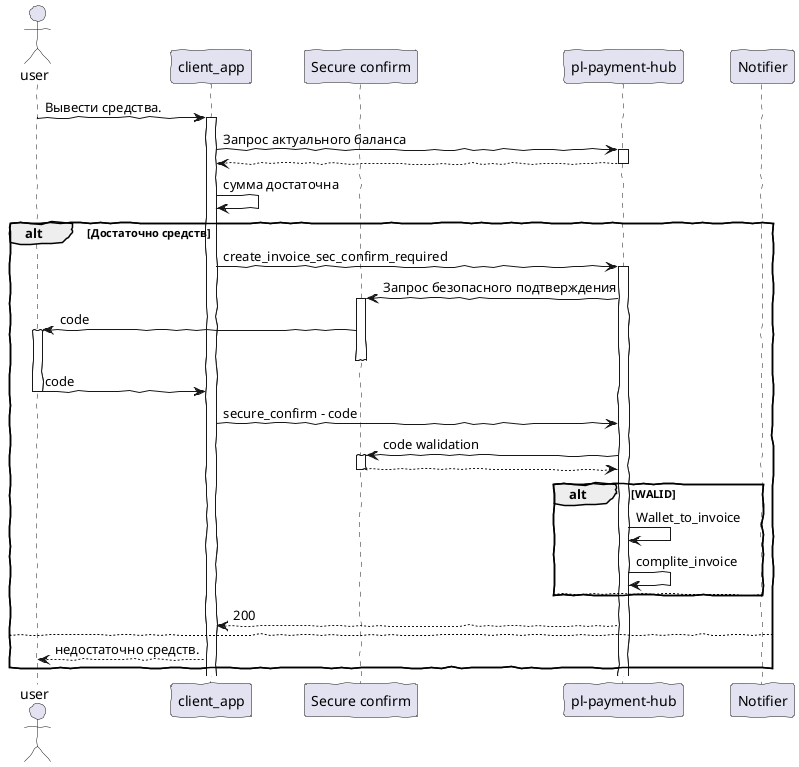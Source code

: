 @startuml


skinparam handwritten true
actor user
participant client_app
participant "Secure confirm" as sec
participant "pl-payment-hub" as hub
participant "Notifier" as note

user -> client_app++ : Вывести средства.
client_app -> hub++ : Запрос актуального баланса
return
client_app -> client_app : сумма достаточна
alt Достаточно средств
    client_app -> hub++ : create_invoice_sec_confirm_required
    hub -> sec++ : Запрос безопасного подтверждения
    sec -> user++ : code
    sec--
    user -> client_app : code
    user--
    client_app -> hub : secure_confirm - code
    hub -> sec++ : code walidation
    return
    alt WALID
        hub -> hub : Wallet_to_invoice
        hub -> hub : complite_invoice
    else
    end alt
    hub --> client_app : 200
else
    client_app --> user : недостаточно средств.
end alt

@enduml